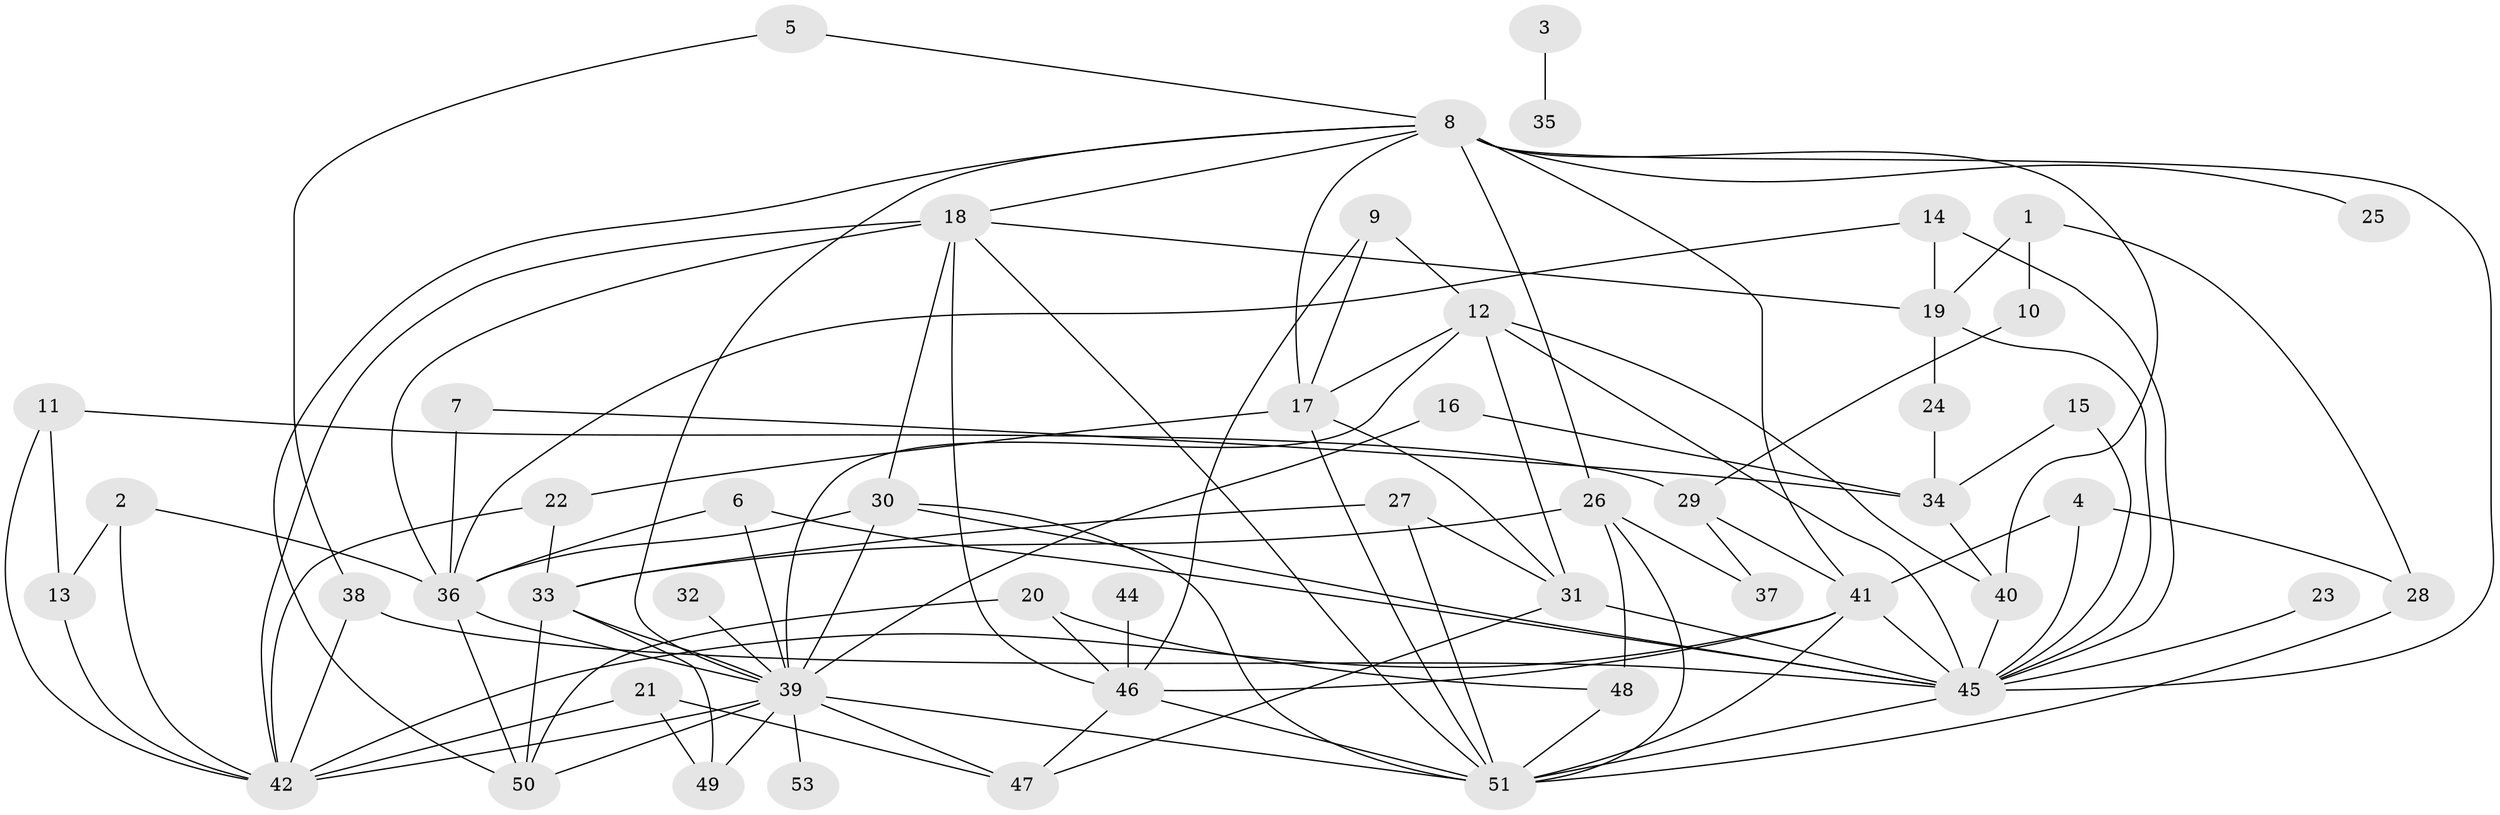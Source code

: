 // original degree distribution, {4: 0.11320754716981132, 2: 0.22641509433962265, 3: 0.3490566037735849, 1: 0.12264150943396226, 6: 0.05660377358490566, 5: 0.07547169811320754, 7: 0.03773584905660377, 0: 0.018867924528301886}
// Generated by graph-tools (version 1.1) at 2025/49/03/09/25 03:49:07]
// undirected, 51 vertices, 108 edges
graph export_dot {
graph [start="1"]
  node [color=gray90,style=filled];
  1;
  2;
  3;
  4;
  5;
  6;
  7;
  8;
  9;
  10;
  11;
  12;
  13;
  14;
  15;
  16;
  17;
  18;
  19;
  20;
  21;
  22;
  23;
  24;
  25;
  26;
  27;
  28;
  29;
  30;
  31;
  32;
  33;
  34;
  35;
  36;
  37;
  38;
  39;
  40;
  41;
  42;
  44;
  45;
  46;
  47;
  48;
  49;
  50;
  51;
  53;
  1 -- 10 [weight=1.0];
  1 -- 19 [weight=1.0];
  1 -- 28 [weight=1.0];
  2 -- 13 [weight=1.0];
  2 -- 36 [weight=1.0];
  2 -- 42 [weight=1.0];
  3 -- 35 [weight=1.0];
  4 -- 28 [weight=1.0];
  4 -- 41 [weight=1.0];
  4 -- 45 [weight=1.0];
  5 -- 8 [weight=1.0];
  5 -- 38 [weight=1.0];
  6 -- 36 [weight=1.0];
  6 -- 39 [weight=1.0];
  6 -- 45 [weight=1.0];
  7 -- 34 [weight=1.0];
  7 -- 36 [weight=1.0];
  8 -- 17 [weight=1.0];
  8 -- 18 [weight=1.0];
  8 -- 25 [weight=1.0];
  8 -- 26 [weight=1.0];
  8 -- 39 [weight=1.0];
  8 -- 40 [weight=1.0];
  8 -- 41 [weight=1.0];
  8 -- 45 [weight=1.0];
  8 -- 50 [weight=1.0];
  9 -- 12 [weight=1.0];
  9 -- 17 [weight=1.0];
  9 -- 46 [weight=1.0];
  10 -- 29 [weight=1.0];
  11 -- 13 [weight=1.0];
  11 -- 29 [weight=1.0];
  11 -- 42 [weight=1.0];
  12 -- 17 [weight=1.0];
  12 -- 31 [weight=1.0];
  12 -- 39 [weight=1.0];
  12 -- 40 [weight=1.0];
  12 -- 45 [weight=1.0];
  13 -- 42 [weight=1.0];
  14 -- 19 [weight=1.0];
  14 -- 36 [weight=1.0];
  14 -- 45 [weight=1.0];
  15 -- 34 [weight=1.0];
  15 -- 45 [weight=1.0];
  16 -- 34 [weight=1.0];
  16 -- 39 [weight=1.0];
  17 -- 22 [weight=1.0];
  17 -- 31 [weight=1.0];
  17 -- 51 [weight=1.0];
  18 -- 19 [weight=1.0];
  18 -- 30 [weight=1.0];
  18 -- 36 [weight=1.0];
  18 -- 42 [weight=1.0];
  18 -- 46 [weight=1.0];
  18 -- 51 [weight=1.0];
  19 -- 24 [weight=1.0];
  19 -- 45 [weight=1.0];
  20 -- 46 [weight=1.0];
  20 -- 48 [weight=1.0];
  20 -- 50 [weight=1.0];
  21 -- 42 [weight=1.0];
  21 -- 47 [weight=1.0];
  21 -- 49 [weight=1.0];
  22 -- 33 [weight=1.0];
  22 -- 42 [weight=1.0];
  23 -- 45 [weight=1.0];
  24 -- 34 [weight=1.0];
  26 -- 33 [weight=1.0];
  26 -- 37 [weight=1.0];
  26 -- 48 [weight=1.0];
  26 -- 51 [weight=1.0];
  27 -- 31 [weight=1.0];
  27 -- 33 [weight=1.0];
  27 -- 51 [weight=1.0];
  28 -- 51 [weight=1.0];
  29 -- 37 [weight=1.0];
  29 -- 41 [weight=1.0];
  30 -- 36 [weight=1.0];
  30 -- 39 [weight=1.0];
  30 -- 45 [weight=1.0];
  30 -- 51 [weight=1.0];
  31 -- 45 [weight=1.0];
  31 -- 47 [weight=1.0];
  32 -- 39 [weight=1.0];
  33 -- 39 [weight=1.0];
  33 -- 49 [weight=1.0];
  33 -- 50 [weight=1.0];
  34 -- 40 [weight=1.0];
  36 -- 39 [weight=1.0];
  36 -- 50 [weight=1.0];
  38 -- 42 [weight=1.0];
  38 -- 45 [weight=1.0];
  39 -- 42 [weight=1.0];
  39 -- 47 [weight=1.0];
  39 -- 49 [weight=1.0];
  39 -- 50 [weight=1.0];
  39 -- 51 [weight=1.0];
  39 -- 53 [weight=1.0];
  40 -- 45 [weight=1.0];
  41 -- 42 [weight=1.0];
  41 -- 45 [weight=1.0];
  41 -- 46 [weight=1.0];
  41 -- 51 [weight=1.0];
  44 -- 46 [weight=1.0];
  45 -- 51 [weight=1.0];
  46 -- 47 [weight=1.0];
  46 -- 51 [weight=1.0];
  48 -- 51 [weight=1.0];
}
